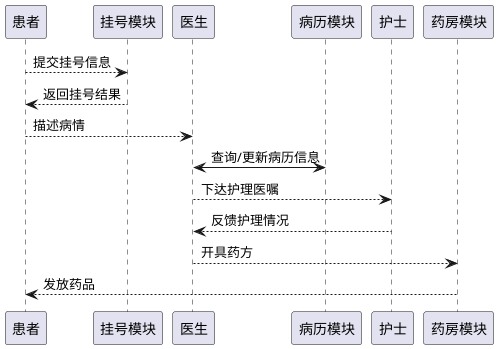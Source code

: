 @startuml
!define Patient "患者"
!define Doctor "医生"
!define Nurse "护士"
!define RegistrationModule "挂号模块"
!define MedicalRecordModule "病历模块"
!define PharmacyModule "药房模块"

Patient --> RegistrationModule : 提交挂号信息
RegistrationModule --> Patient : 返回挂号结果
Patient --> Doctor : 描述病情
Doctor <-> MedicalRecordModule : 查询/更新病历信息
Doctor --> Nurse : 下达护理医嘱
Nurse --> Doctor : 反馈护理情况
Doctor --> PharmacyModule : 开具药方
PharmacyModule --> Patient : 发放药品
@enduml